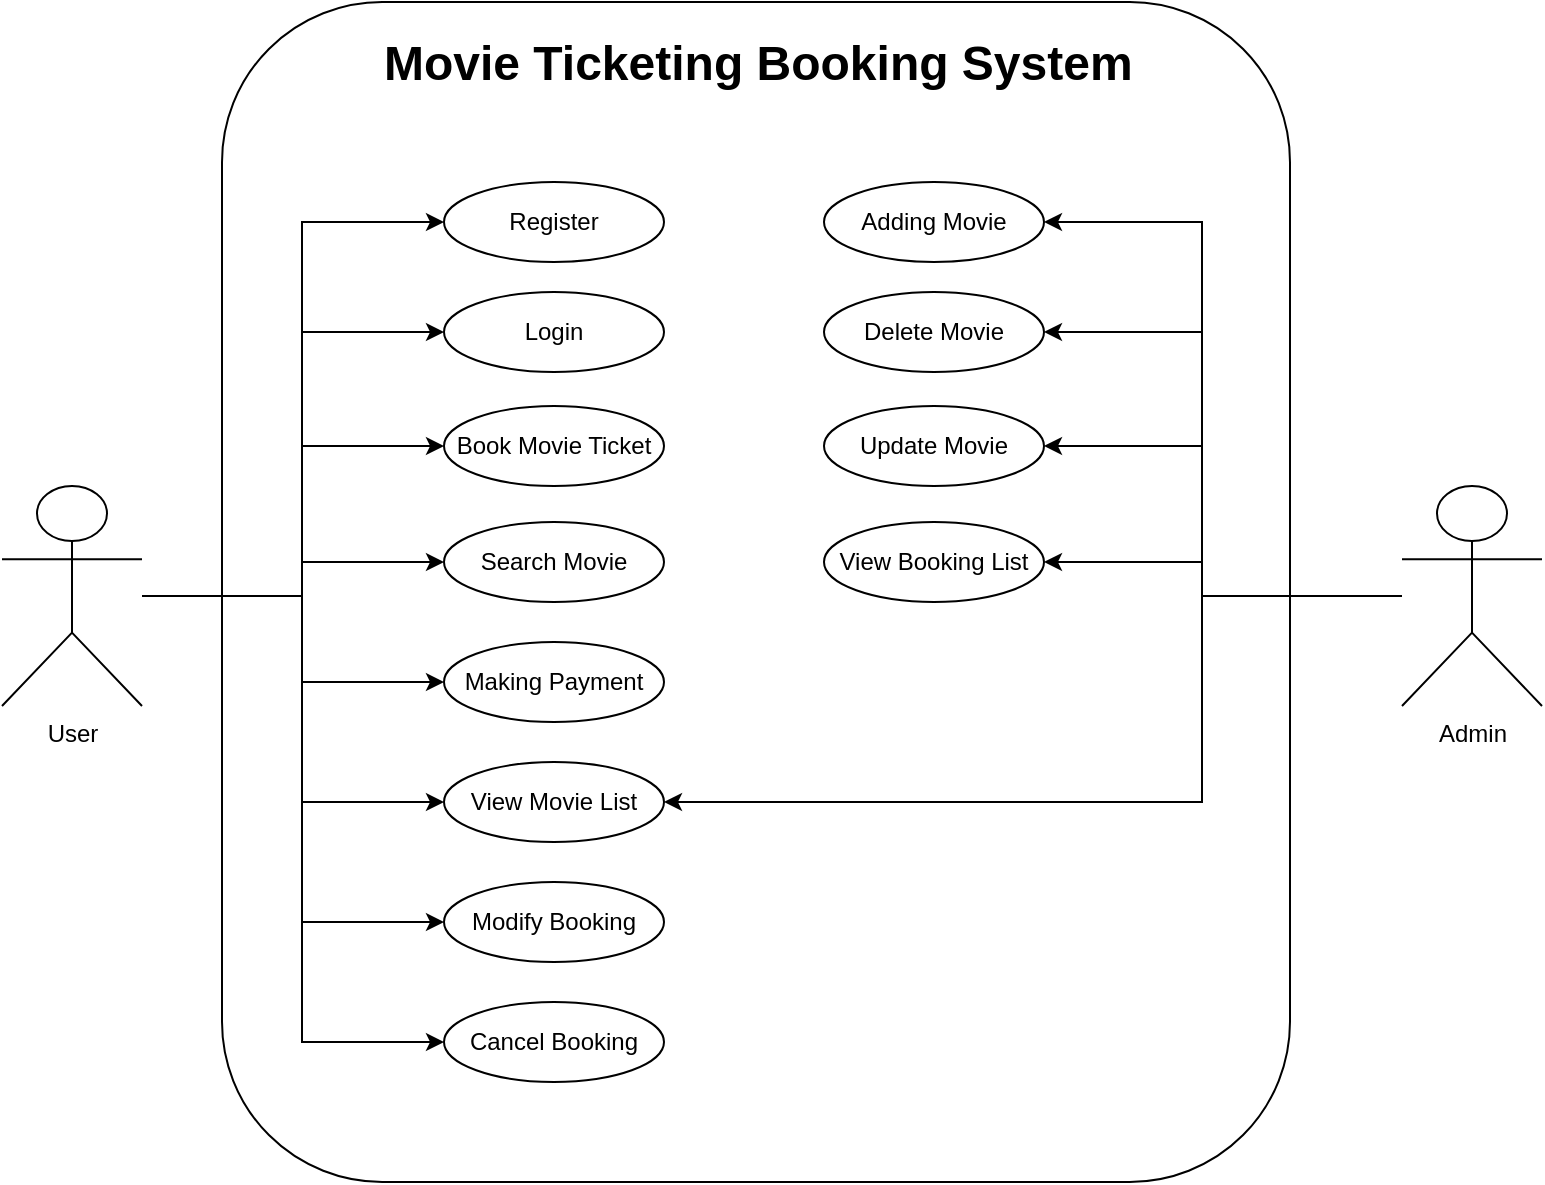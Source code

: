 <mxfile version="24.7.7">
  <diagram name="Page-1" id="a-n8mXWm1lenAZUnklgW">
    <mxGraphModel dx="876" dy="1093" grid="1" gridSize="10" guides="1" tooltips="1" connect="1" arrows="1" fold="1" page="1" pageScale="1" pageWidth="827" pageHeight="1169" math="0" shadow="0">
      <root>
        <mxCell id="0" />
        <mxCell id="1" parent="0" />
        <mxCell id="ZxOYCtA8LWhduBdTKurD-3" value="" style="rounded=1;whiteSpace=wrap;html=1;" vertex="1" parent="1">
          <mxGeometry x="140" y="150" width="534" height="590" as="geometry" />
        </mxCell>
        <mxCell id="ZxOYCtA8LWhduBdTKurD-24" style="edgeStyle=orthogonalEdgeStyle;rounded=0;orthogonalLoop=1;jettySize=auto;html=1;entryX=0;entryY=0.5;entryDx=0;entryDy=0;" edge="1" parent="1" source="ZxOYCtA8LWhduBdTKurD-1" target="ZxOYCtA8LWhduBdTKurD-6">
          <mxGeometry relative="1" as="geometry">
            <Array as="points">
              <mxPoint x="180" y="447" />
              <mxPoint x="180" y="315" />
            </Array>
          </mxGeometry>
        </mxCell>
        <mxCell id="ZxOYCtA8LWhduBdTKurD-25" style="edgeStyle=orthogonalEdgeStyle;rounded=0;orthogonalLoop=1;jettySize=auto;html=1;entryX=0;entryY=0.5;entryDx=0;entryDy=0;" edge="1" parent="1" source="ZxOYCtA8LWhduBdTKurD-1" target="ZxOYCtA8LWhduBdTKurD-10">
          <mxGeometry relative="1" as="geometry">
            <Array as="points">
              <mxPoint x="180" y="447" />
              <mxPoint x="180" y="372" />
            </Array>
          </mxGeometry>
        </mxCell>
        <mxCell id="ZxOYCtA8LWhduBdTKurD-26" style="edgeStyle=orthogonalEdgeStyle;rounded=0;orthogonalLoop=1;jettySize=auto;html=1;" edge="1" parent="1" source="ZxOYCtA8LWhduBdTKurD-1" target="ZxOYCtA8LWhduBdTKurD-9">
          <mxGeometry relative="1" as="geometry">
            <Array as="points">
              <mxPoint x="180" y="447" />
              <mxPoint x="180" y="430" />
            </Array>
          </mxGeometry>
        </mxCell>
        <mxCell id="ZxOYCtA8LWhduBdTKurD-27" style="edgeStyle=orthogonalEdgeStyle;rounded=0;orthogonalLoop=1;jettySize=auto;html=1;entryX=0;entryY=0.5;entryDx=0;entryDy=0;" edge="1" parent="1" source="ZxOYCtA8LWhduBdTKurD-1" target="ZxOYCtA8LWhduBdTKurD-11">
          <mxGeometry relative="1" as="geometry">
            <Array as="points">
              <mxPoint x="180" y="447" />
              <mxPoint x="180" y="490" />
            </Array>
          </mxGeometry>
        </mxCell>
        <mxCell id="ZxOYCtA8LWhduBdTKurD-28" style="edgeStyle=orthogonalEdgeStyle;rounded=0;orthogonalLoop=1;jettySize=auto;html=1;entryX=0;entryY=0.5;entryDx=0;entryDy=0;" edge="1" parent="1" source="ZxOYCtA8LWhduBdTKurD-1" target="ZxOYCtA8LWhduBdTKurD-7">
          <mxGeometry relative="1" as="geometry">
            <Array as="points">
              <mxPoint x="180" y="447" />
              <mxPoint x="180" y="550" />
            </Array>
          </mxGeometry>
        </mxCell>
        <mxCell id="ZxOYCtA8LWhduBdTKurD-29" style="edgeStyle=orthogonalEdgeStyle;rounded=0;orthogonalLoop=1;jettySize=auto;html=1;entryX=0;entryY=0.5;entryDx=0;entryDy=0;" edge="1" parent="1" source="ZxOYCtA8LWhduBdTKurD-1" target="ZxOYCtA8LWhduBdTKurD-12">
          <mxGeometry relative="1" as="geometry">
            <Array as="points">
              <mxPoint x="180" y="447" />
              <mxPoint x="180" y="610" />
            </Array>
          </mxGeometry>
        </mxCell>
        <mxCell id="ZxOYCtA8LWhduBdTKurD-30" style="edgeStyle=orthogonalEdgeStyle;rounded=0;orthogonalLoop=1;jettySize=auto;html=1;entryX=0;entryY=0.5;entryDx=0;entryDy=0;" edge="1" parent="1" source="ZxOYCtA8LWhduBdTKurD-1" target="ZxOYCtA8LWhduBdTKurD-13">
          <mxGeometry relative="1" as="geometry">
            <Array as="points">
              <mxPoint x="180" y="447" />
              <mxPoint x="180" y="670" />
            </Array>
          </mxGeometry>
        </mxCell>
        <mxCell id="ZxOYCtA8LWhduBdTKurD-1" value="User" style="shape=umlActor;verticalLabelPosition=bottom;verticalAlign=top;html=1;outlineConnect=0;" vertex="1" parent="1">
          <mxGeometry x="30" y="392" width="70" height="110" as="geometry" />
        </mxCell>
        <mxCell id="ZxOYCtA8LWhduBdTKurD-5" value="Register" style="ellipse;whiteSpace=wrap;html=1;" vertex="1" parent="1">
          <mxGeometry x="251" y="240" width="110" height="40" as="geometry" />
        </mxCell>
        <mxCell id="ZxOYCtA8LWhduBdTKurD-6" value="Login" style="ellipse;whiteSpace=wrap;html=1;" vertex="1" parent="1">
          <mxGeometry x="251" y="295" width="110" height="40" as="geometry" />
        </mxCell>
        <mxCell id="ZxOYCtA8LWhduBdTKurD-7" value="View Movie List" style="ellipse;whiteSpace=wrap;html=1;" vertex="1" parent="1">
          <mxGeometry x="251" y="530" width="110" height="40" as="geometry" />
        </mxCell>
        <mxCell id="ZxOYCtA8LWhduBdTKurD-9" value="Search Movie" style="ellipse;whiteSpace=wrap;html=1;" vertex="1" parent="1">
          <mxGeometry x="251" y="410" width="110" height="40" as="geometry" />
        </mxCell>
        <mxCell id="ZxOYCtA8LWhduBdTKurD-10" value="Book Movie Ticket" style="ellipse;whiteSpace=wrap;html=1;" vertex="1" parent="1">
          <mxGeometry x="251" y="352" width="110" height="40" as="geometry" />
        </mxCell>
        <mxCell id="ZxOYCtA8LWhduBdTKurD-11" value="Making Payment" style="ellipse;whiteSpace=wrap;html=1;" vertex="1" parent="1">
          <mxGeometry x="251" y="470" width="110" height="40" as="geometry" />
        </mxCell>
        <mxCell id="ZxOYCtA8LWhduBdTKurD-12" value="Modify Booking&lt;span style=&quot;color: rgba(0, 0, 0, 0); font-family: monospace; font-size: 0px; text-align: start; text-wrap: nowrap;&quot;&gt;%3CmxGraphModel%3E%3Croot%3E%3CmxCell%20id%3D%220%22%2F%3E%3CmxCell%20id%3D%221%22%20parent%3D%220%22%2F%3E%3CmxCell%20id%3D%222%22%20value%3D%22Making%20Payment%22%20style%3D%22ellipse%3BwhiteSpace%3Dwrap%3Bhtml%3D1%3B%22%20vertex%3D%221%22%20parent%3D%221%22%3E%3CmxGeometry%20x%3D%22220%22%20y%3D%22530%22%20width%3D%22110%22%20height%3D%2240%22%20as%3D%22geometry%22%2F%3E%3C%2FmxCell%3E%3C%2Froot%3E%3C%2FmxGraphModel%3E&lt;/span&gt;" style="ellipse;whiteSpace=wrap;html=1;" vertex="1" parent="1">
          <mxGeometry x="251" y="590" width="110" height="40" as="geometry" />
        </mxCell>
        <mxCell id="ZxOYCtA8LWhduBdTKurD-13" value="Cancel Booking" style="ellipse;whiteSpace=wrap;html=1;" vertex="1" parent="1">
          <mxGeometry x="251" y="650" width="110" height="40" as="geometry" />
        </mxCell>
        <mxCell id="ZxOYCtA8LWhduBdTKurD-14" value="Adding Movie" style="ellipse;whiteSpace=wrap;html=1;" vertex="1" parent="1">
          <mxGeometry x="441" y="240" width="110" height="40" as="geometry" />
        </mxCell>
        <mxCell id="ZxOYCtA8LWhduBdTKurD-15" value="Delete Movie" style="ellipse;whiteSpace=wrap;html=1;" vertex="1" parent="1">
          <mxGeometry x="441" y="295" width="110" height="40" as="geometry" />
        </mxCell>
        <mxCell id="ZxOYCtA8LWhduBdTKurD-16" value="Update Movie" style="ellipse;whiteSpace=wrap;html=1;" vertex="1" parent="1">
          <mxGeometry x="441" y="352" width="110" height="40" as="geometry" />
        </mxCell>
        <mxCell id="ZxOYCtA8LWhduBdTKurD-18" value="View Booking List" style="ellipse;whiteSpace=wrap;html=1;" vertex="1" parent="1">
          <mxGeometry x="441" y="410" width="110" height="40" as="geometry" />
        </mxCell>
        <mxCell id="ZxOYCtA8LWhduBdTKurD-31" style="edgeStyle=orthogonalEdgeStyle;rounded=0;orthogonalLoop=1;jettySize=auto;html=1;entryX=1;entryY=0.5;entryDx=0;entryDy=0;" edge="1" parent="1" source="ZxOYCtA8LWhduBdTKurD-19" target="ZxOYCtA8LWhduBdTKurD-14">
          <mxGeometry relative="1" as="geometry">
            <Array as="points">
              <mxPoint x="630" y="447" />
              <mxPoint x="630" y="260" />
            </Array>
          </mxGeometry>
        </mxCell>
        <mxCell id="ZxOYCtA8LWhduBdTKurD-32" style="edgeStyle=orthogonalEdgeStyle;rounded=0;orthogonalLoop=1;jettySize=auto;html=1;entryX=1;entryY=0.5;entryDx=0;entryDy=0;" edge="1" parent="1" source="ZxOYCtA8LWhduBdTKurD-19" target="ZxOYCtA8LWhduBdTKurD-15">
          <mxGeometry relative="1" as="geometry">
            <Array as="points">
              <mxPoint x="630" y="447" />
              <mxPoint x="630" y="315" />
            </Array>
          </mxGeometry>
        </mxCell>
        <mxCell id="ZxOYCtA8LWhduBdTKurD-33" style="edgeStyle=orthogonalEdgeStyle;rounded=0;orthogonalLoop=1;jettySize=auto;html=1;" edge="1" parent="1" source="ZxOYCtA8LWhduBdTKurD-19" target="ZxOYCtA8LWhduBdTKurD-16">
          <mxGeometry relative="1" as="geometry">
            <Array as="points">
              <mxPoint x="630" y="447" />
              <mxPoint x="630" y="372" />
            </Array>
          </mxGeometry>
        </mxCell>
        <mxCell id="ZxOYCtA8LWhduBdTKurD-34" style="edgeStyle=orthogonalEdgeStyle;rounded=0;orthogonalLoop=1;jettySize=auto;html=1;entryX=1;entryY=0.5;entryDx=0;entryDy=0;" edge="1" parent="1" source="ZxOYCtA8LWhduBdTKurD-19" target="ZxOYCtA8LWhduBdTKurD-18">
          <mxGeometry relative="1" as="geometry">
            <Array as="points">
              <mxPoint x="630" y="447" />
              <mxPoint x="630" y="430" />
            </Array>
          </mxGeometry>
        </mxCell>
        <mxCell id="ZxOYCtA8LWhduBdTKurD-35" style="edgeStyle=orthogonalEdgeStyle;rounded=0;orthogonalLoop=1;jettySize=auto;html=1;entryX=1;entryY=0.5;entryDx=0;entryDy=0;" edge="1" parent="1" source="ZxOYCtA8LWhduBdTKurD-19" target="ZxOYCtA8LWhduBdTKurD-7">
          <mxGeometry relative="1" as="geometry">
            <Array as="points">
              <mxPoint x="630" y="447" />
              <mxPoint x="630" y="550" />
            </Array>
          </mxGeometry>
        </mxCell>
        <mxCell id="ZxOYCtA8LWhduBdTKurD-19" value="Admin" style="shape=umlActor;verticalLabelPosition=bottom;verticalAlign=top;html=1;outlineConnect=0;" vertex="1" parent="1">
          <mxGeometry x="730" y="392" width="70" height="110" as="geometry" />
        </mxCell>
        <mxCell id="ZxOYCtA8LWhduBdTKurD-23" style="edgeStyle=orthogonalEdgeStyle;rounded=0;orthogonalLoop=1;jettySize=auto;html=1;entryX=0;entryY=0.5;entryDx=0;entryDy=0;" edge="1" parent="1" source="ZxOYCtA8LWhduBdTKurD-1" target="ZxOYCtA8LWhduBdTKurD-5">
          <mxGeometry relative="1" as="geometry">
            <Array as="points">
              <mxPoint x="180" y="447" />
              <mxPoint x="180" y="260" />
            </Array>
          </mxGeometry>
        </mxCell>
        <mxCell id="ZxOYCtA8LWhduBdTKurD-37" value="&lt;h1 style=&quot;margin-top: 0px;&quot;&gt;Movie Ticketing Booking System&lt;/h1&gt;" style="text;html=1;whiteSpace=wrap;overflow=hidden;rounded=0;" vertex="1" parent="1">
          <mxGeometry x="219" y="160" width="390" height="120" as="geometry" />
        </mxCell>
      </root>
    </mxGraphModel>
  </diagram>
</mxfile>
